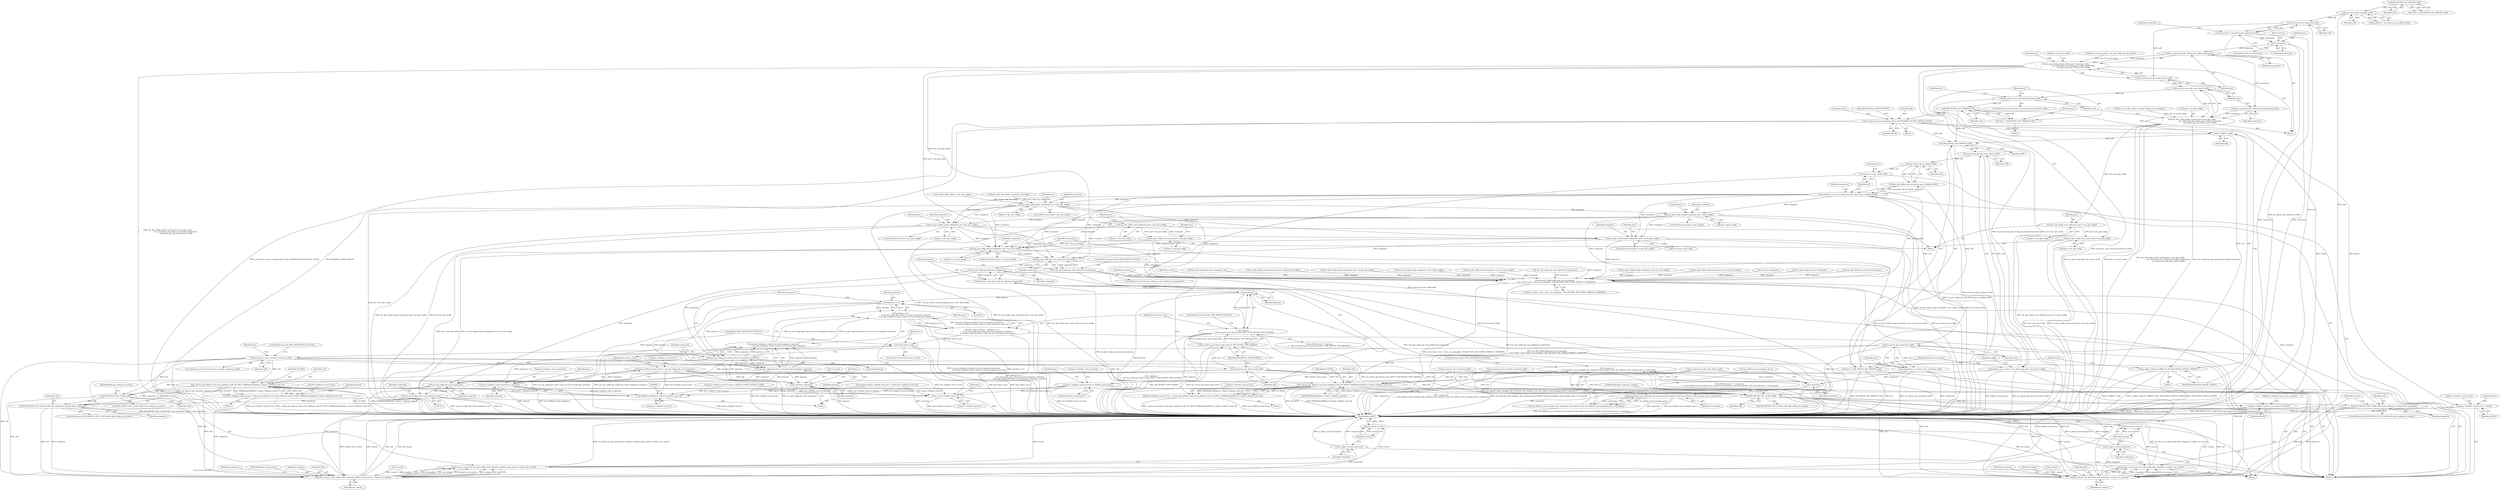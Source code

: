 digraph "0_NetworkManager_d5fc88e573fa58b93034b04d35a2454f5d28cad9@API" {
"1004633" [label="(Call,nm_device_get_connection (self))"];
"1004611" [label="(Call,nm_device_get_ip_ifindex (self))"];
"1004606" [label="(Call,NM_DEVICE_GET_PRIVATE (self))"];
"1004631" [label="(Call,connection = nm_device_get_connection (self))"];
"1004636" [label="(Call,!connection)"];
"1004655" [label="(Call,nm_connection_get_setting_ip4_config (connection))"];
"1004651" [label="(Call,nm_ip4_config_merge_setting (priv->con_ip4_config,\n\t                             nm_connection_get_setting_ip4_config (connection),\n\t                             nm_device_get_ip4_route_metric (self)))"];
"1004671" [label="(Call,nm_ip4_config_reset_addresses (priv->con_ip4_config))"];
"1004675" [label="(Call,nm_ip4_config_reset_routes (priv->con_ip4_config))"];
"1004822" [label="(Call,nm_ip4_config_merge (composite, priv->con_ip4_config))"];
"1004872" [label="(Call,nm_ip4_config_get_num_addresses (composite))"];
"1004871" [label="(Call,!nm_ip4_config_get_num_addresses (composite))"];
"1004878" [label="(Call,nm_ip4_config_get_gateway (composite))"];
"1004876" [label="(Call,gateway = nm_ip4_config_get_gateway (composite))"];
"1004882" [label="(Call,!gateway)"];
"1004881" [label="(Call,!gateway\n\t    && nm_device_get_device_type (self) != NM_DEVICE_TYPE_MODEM)"];
"1004892" [label="(Call,gateway == 0)"];
"1004891" [label="(Call,gateway == 0\n\t                    || nm_ip4_config_get_subnet_for_host (composite, gateway)\n\t                    || nm_ip4_config_get_direct_route_for_host (composite, gateway))"];
"1004889" [label="(Call,has_direct_route = (   gateway == 0\n\t                    || nm_ip4_config_get_subnet_for_host (composite, gateway)\n\t                    || nm_ip4_config_get_direct_route_for_host (composite, gateway)))"];
"1004961" [label="(Call,!has_direct_route)"];
"1004896" [label="(Call,nm_ip4_config_get_subnet_for_host (composite, gateway))"];
"1004895" [label="(Call,nm_ip4_config_get_subnet_for_host (composite, gateway)\n\t                    || nm_ip4_config_get_direct_route_for_host (composite, gateway))"];
"1004899" [label="(Call,nm_ip4_config_get_direct_route_for_host (composite, gateway))"];
"1004932" [label="(Call,priv->default_route.v4.gateway = gateway)"];
"1004965" [label="(Call,r = priv->default_route.v4)"];
"1005008" [label="(Call,(NMPlatformIPRoute *) &priv->default_route.v4)"];
"1005005" [label="(Call,_device_get_default_route_from_platform (self, AF_INET, (NMPlatformIPRoute *) &priv->default_route.v4))"];
"1004999" [label="(Call,priv->default_route.v4_has = _device_get_default_route_from_platform (self, AF_INET, (NMPlatformIPRoute *) &priv->default_route.v4))"];
"1005021" [label="(Call,NM_DEVICE_GET_CLASS (self))"];
"1005024" [label="(Call,NM_DEVICE_GET_CLASS (self)->ip4_config_pre_commit (self, composite))"];
"1005029" [label="(Call,nm_device_set_ip4_config (self, composite, default_route_metric, commit, out_reason))"];
"1005027" [label="(Call,success = nm_device_set_ip4_config (self, composite, default_route_metric, commit, out_reason))"];
"1005037" [label="(Return,return success;)"];
"1005035" [label="(Call,g_object_unref (composite))"];
"1004958" [label="(Call,nm_ip4_config_get_mss (composite))"];
"1004950" [label="(Call,priv->default_route.v4.mss = nm_ip4_config_get_mss (composite))"];
"1004987" [label="(Call,nm_ip4_config_add_route (composite, &r))"];
"1004972" [label="(Call,r.network = gateway)"];
"1006202" [label="(Call,nm_ip6_config_addresses_sort (composite,\n\t    priv->rdisc ? priv->rdisc_use_tempaddr : NM_SETTING_IP6_CONFIG_PRIVACY_UNKNOWN))"];
"1006220" [label="(Call,NM_DEVICE_GET_CLASS (self)->ip6_config_pre_commit (self, composite))"];
"1006225" [label="(Call,nm_device_set_ip6_config (self, composite, commit, out_reason))"];
"1006223" [label="(Call,success = nm_device_set_ip6_config (self, composite, commit, out_reason))"];
"1006232" [label="(Return,return success;)"];
"1006230" [label="(Call,g_object_unref (composite))"];
"1004663" [label="(Call,nm_connection_get_setting_ip6_config (connection))"];
"1004659" [label="(Call,nm_ip6_config_merge_setting (priv->con_ip6_config,\n\t                             nm_connection_get_setting_ip6_config (connection),\n\t                             nm_device_get_ip6_route_metric (self)))"];
"1004679" [label="(Call,nm_ip6_config_reset_addresses (priv->con_ip6_config))"];
"1004683" [label="(Call,nm_ip6_config_reset_routes (priv->con_ip6_config))"];
"1004657" [label="(Call,nm_device_get_ip4_route_metric (self))"];
"1004665" [label="(Call,nm_device_get_ip6_route_metric (self))"];
"1004668" [label="(Call,nm_device_uses_assumed_connection (self))"];
"1004691" [label="(Call,NM_DEVICE_GET_PRIVATE (self))"];
"1004689" [label="(Call,*priv = NM_DEVICE_GET_PRIVATE (self))"];
"1004715" [label="(Call,nm_device_remove_pending_action (self, PENDING_ACTION_DHCP4, FALSE))"];
"1004742" [label="(Call,G_OBJECT (self))"];
"1004741" [label="(Call,g_object_notify (G_OBJECT (self), NM_DEVICE_DHCP4_CONFIG))"];
"1004749" [label="(Call,NM_DEVICE_GET_PRIVATE (self))"];
"1004747" [label="(Call,*priv = NM_DEVICE_GET_PRIVATE (self))"];
"1004758" [label="(Call,nm_device_get_ip4_route_metric (self))"];
"1004756" [label="(Call,default_route_metric = nm_device_get_ip4_route_metric (self))"];
"1004941" [label="(Call,priv->default_route.v4.metric = default_route_metric)"];
"1004778" [label="(Call,nm_device_get_ip_ifindex (self))"];
"1004777" [label="(Call,nm_ip4_config_new (nm_device_get_ip_ifindex (self)))"];
"1004775" [label="(Call,composite = nm_ip4_config_new (nm_device_get_ip_ifindex (self)))"];
"1004786" [label="(Call,nm_ip4_config_merge (composite, priv->dev_ip4_config))"];
"1004795" [label="(Call,nm_ip4_config_merge (composite, priv->vpn4_config))"];
"1004804" [label="(Call,nm_ip4_config_merge (composite, priv->ext_ip4_config))"];
"1004813" [label="(Call,nm_ip4_config_merge (composite, priv->wwan_ip4_config))"];
"1004780" [label="(Call,ensure_con_ipx_config (self))"];
"1004829" [label="(Call,nm_device_get_connection (self))"];
"1004827" [label="(Call,connection = nm_device_get_connection (self))"];
"1004863" [label="(Call,!connection)"];
"1004862" [label="(Call,!connection\n\t    || !nm_default_route_manager_ip4_connection_has_default_route (nm_default_route_manager_get (), connection))"];
"1004866" [label="(Call,nm_default_route_manager_ip4_connection_has_default_route (nm_default_route_manager_get (), connection))"];
"1004865" [label="(Call,!nm_default_route_manager_ip4_connection_has_default_route (nm_default_route_manager_get (), connection))"];
"1004851" [label="(Call,nm_device_uses_assumed_connection (self))"];
"1004885" [label="(Call,nm_device_get_device_type (self))"];
"1004884" [label="(Call,nm_device_get_device_type (self) != NM_DEVICE_TYPE_MODEM)"];
"1006191" [label="(Call,_device_get_default_route_from_platform (self, AF_INET6, (NMPlatformIPRoute *) &priv->default_route.v6))"];
"1006185" [label="(Call,priv->default_route.v6_has = _device_get_default_route_from_platform (self, AF_INET6, (NMPlatformIPRoute *) &priv->default_route.v6))"];
"1006217" [label="(Call,NM_DEVICE_GET_CLASS (self))"];
"1004831" [label="(Call,priv->default_route.v4_has = FALSE)"];
"1004854" [label="(Call,priv->default_route.v4_is_assumed = FALSE)"];
"1004900" [label="(Identifier,composite)"];
"1004933" [label="(Call,priv->default_route.v4.gateway)"];
"1004972" [label="(Call,r.network = gateway)"];
"1004756" [label="(Call,default_route_metric = nm_device_get_ip4_route_metric (self))"];
"1004673" [label="(Identifier,priv)"];
"1004830" [label="(Identifier,self)"];
"1004661" [label="(Identifier,priv)"];
"1006219" [label="(FieldIdentifier,ip6_config_pre_commit)"];
"1004899" [label="(Call,nm_ip4_config_get_direct_route_for_host (composite, gateway))"];
"1004966" [label="(Identifier,r)"];
"1004998" [label="(Block,)"];
"1004635" [label="(ControlStructure,if (!connection))"];
"1004940" [label="(Identifier,gateway)"];
"1004961" [label="(Call,!has_direct_route)"];
"1004750" [label="(Identifier,self)"];
"1006227" [label="(Identifier,composite)"];
"1004787" [label="(Identifier,composite)"];
"1004809" [label="(ControlStructure,if (priv->wwan_ip4_config))"];
"1004687" [label="(Block,)"];
"1006191" [label="(Call,_device_get_default_route_from_platform (self, AF_INET6, (NMPlatformIPRoute *) &priv->default_route.v6))"];
"1004795" [label="(Call,nm_ip4_config_merge (composite, priv->vpn4_config))"];
"1005010" [label="(Call,&priv->default_route.v4)"];
"1004742" [label="(Call,G_OBJECT (self))"];
"1004784" [label="(Identifier,priv)"];
"1004791" [label="(ControlStructure,if (priv->vpn4_config))"];
"1004641" [label="(Identifier,priv)"];
"1004805" [label="(Identifier,composite)"];
"1006230" [label="(Call,g_object_unref (composite))"];
"1005031" [label="(Identifier,composite)"];
"1004691" [label="(Call,NM_DEVICE_GET_PRIVATE (self))"];
"1004652" [label="(Call,priv->con_ip4_config)"];
"1004958" [label="(Call,nm_ip4_config_get_mss (composite))"];
"1004802" [label="(Identifier,priv)"];
"1004800" [label="(ControlStructure,if (priv->ext_ip4_config))"];
"1004633" [label="(Call,nm_device_get_connection (self))"];
"1004667" [label="(ControlStructure,if (nm_device_uses_assumed_connection (self)))"];
"1006225" [label="(Call,nm_device_set_ip6_config (self, composite, commit, out_reason))"];
"1006193" [label="(Identifier,AF_INET6)"];
"1004875" [label="(ControlStructure,goto END_ADD_DEFAULT_ROUTE;)"];
"1004775" [label="(Call,composite = nm_ip4_config_new (nm_device_get_ip_ifindex (self)))"];
"1005032" [label="(Identifier,default_route_metric)"];
"1004824" [label="(Call,priv->con_ip4_config)"];
"1004747" [label="(Call,*priv = NM_DEVICE_GET_PRIVATE (self))"];
"1004636" [label="(Call,!connection)"];
"1005000" [label="(Call,priv->default_route.v4_has)"];
"1004866" [label="(Call,nm_default_route_manager_ip4_connection_has_default_route (nm_default_route_manager_get (), connection))"];
"1005037" [label="(Return,return success;)"];
"1004901" [label="(Identifier,gateway)"];
"1006222" [label="(Identifier,composite)"];
"1004896" [label="(Call,nm_ip4_config_get_subnet_for_host (composite, gateway))"];
"1005005" [label="(Call,_device_get_default_route_from_platform (self, AF_INET, (NMPlatformIPRoute *) &priv->default_route.v4))"];
"1004876" [label="(Call,gateway = nm_ip4_config_get_gateway (composite))"];
"1004663" [label="(Call,nm_connection_get_setting_ip6_config (connection))"];
"1004892" [label="(Call,gateway == 0)"];
"1004962" [label="(Identifier,has_direct_route)"];
"1004932" [label="(Call,priv->default_route.v4.gateway = gateway)"];
"1004967" [label="(Call,priv->default_route.v4)"];
"1005007" [label="(Identifier,AF_INET)"];
"1004873" [label="(Identifier,composite)"];
"1004611" [label="(Call,nm_device_get_ip_ifindex (self))"];
"1005022" [label="(Identifier,self)"];
"1005998" [label="(Call,nm_ip6_config_merge (composite, priv->ext_ip6_config))"];
"1004797" [label="(Call,priv->vpn4_config)"];
"1006204" [label="(Call,priv->rdisc ? priv->rdisc_use_tempaddr : NM_SETTING_IP6_CONFIG_PRIVACY_UNKNOWN)"];
"1004814" [label="(Identifier,composite)"];
"1006016" [label="(Call,nm_ip6_config_merge (composite, priv->con_ip6_config))"];
"1004684" [label="(Call,priv->con_ip6_config)"];
"1004891" [label="(Call,gateway == 0\n\t                    || nm_ip4_config_get_subnet_for_host (composite, gateway)\n\t                    || nm_ip4_config_get_direct_route_for_host (composite, gateway))"];
"1004757" [label="(Identifier,default_route_metric)"];
"1004893" [label="(Identifier,gateway)"];
"1004889" [label="(Call,has_direct_route = (   gateway == 0\n\t                    || nm_ip4_config_get_subnet_for_host (composite, gateway)\n\t                    || nm_ip4_config_get_direct_route_for_host (composite, gateway)))"];
"1005026" [label="(Identifier,composite)"];
"1004869" [label="(ControlStructure,goto END_ADD_DEFAULT_ROUTE;)"];
"1004872" [label="(Call,nm_ip4_config_get_num_addresses (composite))"];
"1004815" [label="(Call,priv->wwan_ip4_config)"];
"1005035" [label="(Call,g_object_unref (composite))"];
"1004987" [label="(Call,nm_ip4_config_add_route (composite, &r))"];
"1004680" [label="(Call,priv->con_ip6_config)"];
"1005029" [label="(Call,nm_device_set_ip4_config (self, composite, default_route_metric, commit, out_reason))"];
"1004602" [label="(Block,)"];
"1004735" [label="(Block,)"];
"1006220" [label="(Call,NM_DEVICE_GET_CLASS (self)->ip6_config_pre_commit (self, composite))"];
"1004645" [label="(Call,priv->con_ip6_config = nm_ip6_config_new (ip_ifindex))"];
"1004764" [label="(Call,g_clear_object (&priv->dev_ip4_config))"];
"1004769" [label="(Call,priv->dev_ip4_config = g_object_ref (config))"];
"1006192" [label="(Identifier,self)"];
"1004988" [label="(Identifier,composite)"];
"1004834" [label="(Identifier,priv)"];
"1004811" [label="(Identifier,priv)"];
"1004607" [label="(Identifier,self)"];
"1004718" [label="(Identifier,FALSE)"];
"1004885" [label="(Call,nm_device_get_device_type (self))"];
"1004806" [label="(Call,priv->ext_ip4_config)"];
"1006221" [label="(Identifier,self)"];
"1004759" [label="(Identifier,self)"];
"1006202" [label="(Call,nm_ip6_config_addresses_sort (composite,\n\t    priv->rdisc ? priv->rdisc_use_tempaddr : NM_SETTING_IP6_CONFIG_PRIVACY_UNKNOWN))"];
"1004909" [label="(Call,memset (&priv->default_route.v4, 0, sizeof (priv->default_route.v4)))"];
"1005965" [label="(Call,g_assert (composite))"];
"1004863" [label="(Call,!connection)"];
"1004880" [label="(ControlStructure,if (   !gateway\n\t    && nm_device_get_device_type (self) != NM_DEVICE_TYPE_MODEM))"];
"1006218" [label="(Identifier,self)"];
"1006143" [label="(Call,nm_ip6_config_get_mss (composite))"];
"1004853" [label="(ControlStructure,goto END_ADD_DEFAULT_ROUTE;)"];
"1004659" [label="(Call,nm_ip6_config_merge_setting (priv->con_ip6_config,\n\t                             nm_connection_get_setting_ip6_config (connection),\n\t                             nm_device_get_ip6_route_metric (self)))"];
"1004862" [label="(Call,!connection\n\t    || !nm_default_route_manager_ip4_connection_has_default_route (nm_default_route_manager_get (), connection))"];
"1004651" [label="(Call,nm_ip4_config_merge_setting (priv->con_ip4_config,\n\t                             nm_connection_get_setting_ip4_config (connection),\n\t                             nm_device_get_ip4_route_metric (self)))"];
"1004850" [label="(ControlStructure,if (nm_device_uses_assumed_connection (self)))"];
"1005008" [label="(Call,(NMPlatformIPRoute *) &priv->default_route.v4)"];
"1004823" [label="(Identifier,composite)"];
"1006223" [label="(Call,success = nm_device_set_ip6_config (self, composite, commit, out_reason))"];
"1004689" [label="(Call,*priv = NM_DEVICE_GET_PRIVATE (self))"];
"1004837" [label="(Identifier,FALSE)"];
"1006072" [label="(Call,nm_ip6_config_get_gateway (composite))"];
"1005025" [label="(Identifier,self)"];
"1004748" [label="(Identifier,priv)"];
"1004749" [label="(Call,NM_DEVICE_GET_PRIVATE (self))"];
"1005033" [label="(Identifier,commit)"];
"1004989" [label="(Call,&r)"];
"1004828" [label="(Identifier,connection)"];
"1004670" [label="(Block,)"];
"1005019" [label="(ControlStructure,if (NM_DEVICE_GET_CLASS (self)->ip4_config_pre_commit))"];
"1006229" [label="(Identifier,out_reason)"];
"1004780" [label="(Call,ensure_con_ipx_config (self))"];
"1005021" [label="(Call,NM_DEVICE_GET_CLASS (self))"];
"1004683" [label="(Call,nm_ip6_config_reset_routes (priv->con_ip6_config))"];
"1004895" [label="(Call,nm_ip4_config_get_subnet_for_host (composite, gateway)\n\t                    || nm_ip4_config_get_direct_route_for_host (composite, gateway))"];
"1005038" [label="(Identifier,success)"];
"1004820" [label="(Identifier,priv)"];
"1004999" [label="(Call,priv->default_route.v4_has = _device_get_default_route_from_platform (self, AF_INET, (NMPlatformIPRoute *) &priv->default_route.v4))"];
"1004762" [label="(Identifier,config)"];
"1004612" [label="(Identifier,self)"];
"1004658" [label="(Identifier,self)"];
"1004676" [label="(Call,priv->con_ip4_config)"];
"1004897" [label="(Identifier,composite)"];
"1005027" [label="(Call,success = nm_device_set_ip4_config (self, composite, default_route_metric, commit, out_reason))"];
"1004979" [label="(Identifier,r)"];
"1005023" [label="(FieldIdentifier,ip4_config_pre_commit)"];
"1004954" [label="(Identifier,priv)"];
"1004867" [label="(Call,nm_default_route_manager_get ())"];
"1006194" [label="(Call,(NMPlatformIPRoute *) &priv->default_route.v6)"];
"1004796" [label="(Identifier,composite)"];
"1006213" [label="(Identifier,commit)"];
"1004781" [label="(Identifier,self)"];
"1004804" [label="(Call,nm_ip4_config_merge (composite, priv->ext_ip4_config))"];
"1004888" [label="(ControlStructure,goto END_ADD_DEFAULT_ROUTE;)"];
"1005034" [label="(Identifier,out_reason)"];
"1004631" [label="(Call,connection = nm_device_get_connection (self))"];
"1005020" [label="(Call,NM_DEVICE_GET_CLASS (self)->ip4_config_pre_commit)"];
"1004827" [label="(Call,connection = nm_device_get_connection (self))"];
"1004960" [label="(ControlStructure,if (!has_direct_route))"];
"1004656" [label="(Identifier,connection)"];
"1004881" [label="(Call,!gateway\n\t    && nm_device_get_device_type (self) != NM_DEVICE_TYPE_MODEM)"];
"1004855" [label="(Call,priv->default_route.v4_is_assumed)"];
"1006173" [label="(Call,nm_ip6_config_add_route (composite, &r))"];
"1004634" [label="(Identifier,self)"];
"1004745" [label="(Block,)"];
"1006233" [label="(Identifier,success)"];
"1006184" [label="(Block,)"];
"1005036" [label="(Identifier,composite)"];
"1004887" [label="(Identifier,NM_DEVICE_TYPE_MODEM)"];
"1004905" [label="(Identifier,priv)"];
"1006224" [label="(Identifier,success)"];
"1004963" [label="(Block,)"];
"1004894" [label="(Literal,0)"];
"1005024" [label="(Call,NM_DEVICE_GET_CLASS (self)->ip4_config_pre_commit (self, composite))"];
"1004671" [label="(Call,nm_ip4_config_reset_addresses (priv->con_ip4_config))"];
"1004942" [label="(Call,priv->default_route.v4.metric)"];
"1004886" [label="(Identifier,self)"];
"1005980" [label="(Call,nm_ip6_config_merge (composite, priv->dhcp6_ip6_config))"];
"1006228" [label="(Identifier,commit)"];
"1004665" [label="(Call,nm_device_get_ip6_route_metric (self))"];
"1004884" [label="(Call,nm_device_get_device_type (self) != NM_DEVICE_TYPE_MODEM)"];
"1004890" [label="(Identifier,has_direct_route)"];
"1004976" [label="(Identifier,gateway)"];
"1004666" [label="(Identifier,self)"];
"1004991" [label="(JumpTarget,END_ADD_DEFAULT_ROUTE:)"];
"1004758" [label="(Call,nm_device_get_ip4_route_metric (self))"];
"1004852" [label="(Identifier,self)"];
"1004677" [label="(Identifier,priv)"];
"1004637" [label="(Identifier,connection)"];
"1004871" [label="(Call,!nm_ip4_config_get_num_addresses (composite))"];
"1005030" [label="(Identifier,self)"];
"1006216" [label="(Call,NM_DEVICE_GET_CLASS (self)->ip6_config_pre_commit)"];
"1004945" [label="(Identifier,priv)"];
"1004865" [label="(Call,!nm_default_route_manager_ip4_connection_has_default_route (nm_default_route_manager_get (), connection))"];
"1004846" [label="(Call,!commit)"];
"1004720" [label="(Identifier,stop)"];
"1004861" [label="(ControlStructure,if (   !connection\n\t    || !nm_default_route_manager_ip4_connection_has_default_route (nm_default_route_manager_get (), connection)))"];
"1004788" [label="(Call,priv->dev_ip4_config)"];
"1004660" [label="(Call,priv->con_ip6_config)"];
"1006203" [label="(Identifier,composite)"];
"1004822" [label="(Call,nm_ip4_config_merge (composite, priv->con_ip4_config))"];
"1006217" [label="(Call,NM_DEVICE_GET_CLASS (self))"];
"1006040" [label="(Call,!commit)"];
"1004717" [label="(Identifier,PENDING_ACTION_DHCP4)"];
"1006023" [label="(Call,nm_device_get_connection (self))"];
"1007368" [label="(MethodReturn,RET)"];
"1004609" [label="(Call,ip_ifindex = nm_device_get_ip_ifindex (self))"];
"1004639" [label="(Call,priv->con_ip4_config = nm_ip4_config_new (ip_ifindex))"];
"1006185" [label="(Call,priv->default_route.v6_has = _device_get_default_route_from_platform (self, AF_INET6, (NMPlatformIPRoute *) &priv->default_route.v6))"];
"1004777" [label="(Call,nm_ip4_config_new (nm_device_get_ip_ifindex (self)))"];
"1004832" [label="(Call,priv->default_route.v4_has)"];
"1005017" [label="(Identifier,commit)"];
"1004679" [label="(Call,nm_ip6_config_reset_addresses (priv->con_ip6_config))"];
"1004860" [label="(Identifier,FALSE)"];
"1004898" [label="(Identifier,gateway)"];
"1004744" [label="(Identifier,NM_DEVICE_DHCP4_CONFIG)"];
"1004974" [label="(Identifier,r)"];
"1004951" [label="(Call,priv->default_route.v4.mss)"];
"1004778" [label="(Call,nm_device_get_ip_ifindex (self))"];
"1004854" [label="(Call,priv->default_route.v4_is_assumed = FALSE)"];
"1004793" [label="(Identifier,priv)"];
"1004692" [label="(Identifier,self)"];
"1004950" [label="(Call,priv->default_route.v4.mss = nm_ip4_config_get_mss (composite))"];
"1004878" [label="(Call,nm_ip4_config_get_gateway (composite))"];
"1005006" [label="(Identifier,self)"];
"1004779" [label="(Identifier,self)"];
"1004818" [label="(ControlStructure,if (priv->con_ip4_config))"];
"1006007" [label="(Call,nm_ip6_config_merge (composite, priv->wwan_ip6_config))"];
"1005989" [label="(Call,nm_ip6_config_merge (composite, priv->vpn6_config))"];
"1004882" [label="(Call,!gateway)"];
"1004638" [label="(Return,return;)"];
"1004606" [label="(Call,NM_DEVICE_GET_PRIVATE (self))"];
"1005971" [label="(Call,nm_ip6_config_merge (composite, priv->ac_ip6_config))"];
"1005028" [label="(Identifier,success)"];
"1004776" [label="(Identifier,composite)"];
"1004685" [label="(Identifier,priv)"];
"1004868" [label="(Identifier,connection)"];
"1004741" [label="(Call,g_object_notify (G_OBJECT (self), NM_DEVICE_DHCP4_CONFIG))"];
"1004681" [label="(Identifier,priv)"];
"1004883" [label="(Identifier,gateway)"];
"1004959" [label="(Identifier,composite)"];
"1005947" [label="(Block,)"];
"1004668" [label="(Call,nm_device_uses_assumed_connection (self))"];
"1004604" [label="(Call,*priv = NM_DEVICE_GET_PRIVATE (self))"];
"1004877" [label="(Identifier,gateway)"];
"1004632" [label="(Identifier,connection)"];
"1004655" [label="(Call,nm_connection_get_setting_ip4_config (connection))"];
"1004923" [label="(Call,priv->default_route.v4.source = NM_IP_CONFIG_SOURCE_USER)"];
"1004716" [label="(Identifier,self)"];
"1006066" [label="(Call,nm_ip6_config_get_num_addresses (composite))"];
"1004657" [label="(Call,nm_device_get_ip4_route_metric (self))"];
"1006215" [label="(ControlStructure,if (NM_DEVICE_GET_CLASS (self)->ip6_config_pre_commit))"];
"1004829" [label="(Call,nm_device_get_connection (self))"];
"1006186" [label="(Call,priv->default_route.v6_has)"];
"1004664" [label="(Identifier,connection)"];
"1004782" [label="(ControlStructure,if (priv->dev_ip4_config))"];
"1004841" [label="(Identifier,priv)"];
"1004941" [label="(Call,priv->default_route.v4.metric = default_route_metric)"];
"1004786" [label="(Call,nm_ip4_config_merge (composite, priv->dev_ip4_config))"];
"1004715" [label="(Call,nm_device_remove_pending_action (self, PENDING_ACTION_DHCP4, FALSE))"];
"1004669" [label="(Identifier,self)"];
"1004949" [label="(Identifier,default_route_metric)"];
"1004672" [label="(Call,priv->con_ip4_config)"];
"1004695" [label="(Identifier,priv)"];
"1006045" [label="(Call,nm_device_uses_assumed_connection (self))"];
"1006232" [label="(Return,return success;)"];
"1004857" [label="(Identifier,priv)"];
"1004675" [label="(Call,nm_ip4_config_reset_routes (priv->con_ip4_config))"];
"1004864" [label="(Identifier,connection)"];
"1004879" [label="(Identifier,composite)"];
"1004851" [label="(Call,nm_device_uses_assumed_connection (self))"];
"1006226" [label="(Identifier,self)"];
"1004870" [label="(ControlStructure,if (!nm_ip4_config_get_num_addresses (composite)))"];
"1004831" [label="(Call,priv->default_route.v4_has = FALSE)"];
"1004743" [label="(Identifier,self)"];
"1004697" [label="(Block,)"];
"1004813" [label="(Call,nm_ip4_config_merge (composite, priv->wwan_ip4_config))"];
"1006231" [label="(Identifier,composite)"];
"1004973" [label="(Call,r.network)"];
"1004965" [label="(Call,r = priv->default_route.v4)"];
"1004690" [label="(Identifier,priv)"];
"1006133" [label="(Call,nm_device_get_ip6_route_metric (self))"];
"1004633" -> "1004631"  [label="AST: "];
"1004633" -> "1004634"  [label="CFG: "];
"1004634" -> "1004633"  [label="AST: "];
"1004631" -> "1004633"  [label="CFG: "];
"1004633" -> "1007368"  [label="DDG: self"];
"1004633" -> "1004631"  [label="DDG: self"];
"1004611" -> "1004633"  [label="DDG: self"];
"1004633" -> "1004657"  [label="DDG: self"];
"1004611" -> "1004609"  [label="AST: "];
"1004611" -> "1004612"  [label="CFG: "];
"1004612" -> "1004611"  [label="AST: "];
"1004609" -> "1004611"  [label="CFG: "];
"1004611" -> "1007368"  [label="DDG: self"];
"1004611" -> "1004609"  [label="DDG: self"];
"1004606" -> "1004611"  [label="DDG: self"];
"1004606" -> "1004604"  [label="AST: "];
"1004606" -> "1004607"  [label="CFG: "];
"1004607" -> "1004606"  [label="AST: "];
"1004604" -> "1004606"  [label="CFG: "];
"1004606" -> "1004604"  [label="DDG: self"];
"1004631" -> "1004602"  [label="AST: "];
"1004632" -> "1004631"  [label="AST: "];
"1004637" -> "1004631"  [label="CFG: "];
"1004631" -> "1007368"  [label="DDG: nm_device_get_connection (self)"];
"1004631" -> "1004636"  [label="DDG: connection"];
"1004636" -> "1004635"  [label="AST: "];
"1004636" -> "1004637"  [label="CFG: "];
"1004637" -> "1004636"  [label="AST: "];
"1004638" -> "1004636"  [label="CFG: "];
"1004641" -> "1004636"  [label="CFG: "];
"1004636" -> "1007368"  [label="DDG: !connection"];
"1004636" -> "1007368"  [label="DDG: connection"];
"1004636" -> "1004655"  [label="DDG: connection"];
"1004655" -> "1004651"  [label="AST: "];
"1004655" -> "1004656"  [label="CFG: "];
"1004656" -> "1004655"  [label="AST: "];
"1004658" -> "1004655"  [label="CFG: "];
"1004655" -> "1004651"  [label="DDG: connection"];
"1004655" -> "1004663"  [label="DDG: connection"];
"1004651" -> "1004602"  [label="AST: "];
"1004651" -> "1004657"  [label="CFG: "];
"1004652" -> "1004651"  [label="AST: "];
"1004657" -> "1004651"  [label="AST: "];
"1004661" -> "1004651"  [label="CFG: "];
"1004651" -> "1007368"  [label="DDG: nm_ip4_config_merge_setting (priv->con_ip4_config,\n\t                             nm_connection_get_setting_ip4_config (connection),\n\t                             nm_device_get_ip4_route_metric (self))"];
"1004651" -> "1007368"  [label="DDG: nm_connection_get_setting_ip4_config (connection)"];
"1004651" -> "1007368"  [label="DDG: priv->con_ip4_config"];
"1004639" -> "1004651"  [label="DDG: priv->con_ip4_config"];
"1004657" -> "1004651"  [label="DDG: self"];
"1004651" -> "1004671"  [label="DDG: priv->con_ip4_config"];
"1004651" -> "1004822"  [label="DDG: priv->con_ip4_config"];
"1004671" -> "1004670"  [label="AST: "];
"1004671" -> "1004672"  [label="CFG: "];
"1004672" -> "1004671"  [label="AST: "];
"1004677" -> "1004671"  [label="CFG: "];
"1004671" -> "1007368"  [label="DDG: nm_ip4_config_reset_addresses (priv->con_ip4_config)"];
"1004671" -> "1004675"  [label="DDG: priv->con_ip4_config"];
"1004675" -> "1004670"  [label="AST: "];
"1004675" -> "1004676"  [label="CFG: "];
"1004676" -> "1004675"  [label="AST: "];
"1004681" -> "1004675"  [label="CFG: "];
"1004675" -> "1007368"  [label="DDG: priv->con_ip4_config"];
"1004675" -> "1007368"  [label="DDG: nm_ip4_config_reset_routes (priv->con_ip4_config)"];
"1004675" -> "1004822"  [label="DDG: priv->con_ip4_config"];
"1004822" -> "1004818"  [label="AST: "];
"1004822" -> "1004824"  [label="CFG: "];
"1004823" -> "1004822"  [label="AST: "];
"1004824" -> "1004822"  [label="AST: "];
"1004828" -> "1004822"  [label="CFG: "];
"1004822" -> "1007368"  [label="DDG: nm_ip4_config_merge (composite, priv->con_ip4_config)"];
"1004822" -> "1007368"  [label="DDG: priv->con_ip4_config"];
"1004775" -> "1004822"  [label="DDG: composite"];
"1004813" -> "1004822"  [label="DDG: composite"];
"1004786" -> "1004822"  [label="DDG: composite"];
"1004795" -> "1004822"  [label="DDG: composite"];
"1004804" -> "1004822"  [label="DDG: composite"];
"1004822" -> "1004872"  [label="DDG: composite"];
"1004822" -> "1006202"  [label="DDG: composite"];
"1004872" -> "1004871"  [label="AST: "];
"1004872" -> "1004873"  [label="CFG: "];
"1004873" -> "1004872"  [label="AST: "];
"1004871" -> "1004872"  [label="CFG: "];
"1004872" -> "1004871"  [label="DDG: composite"];
"1004775" -> "1004872"  [label="DDG: composite"];
"1004813" -> "1004872"  [label="DDG: composite"];
"1004786" -> "1004872"  [label="DDG: composite"];
"1004795" -> "1004872"  [label="DDG: composite"];
"1004804" -> "1004872"  [label="DDG: composite"];
"1004872" -> "1004878"  [label="DDG: composite"];
"1004872" -> "1006202"  [label="DDG: composite"];
"1004871" -> "1004870"  [label="AST: "];
"1004875" -> "1004871"  [label="CFG: "];
"1004877" -> "1004871"  [label="CFG: "];
"1004871" -> "1007368"  [label="DDG: nm_ip4_config_get_num_addresses (composite)"];
"1004871" -> "1007368"  [label="DDG: !nm_ip4_config_get_num_addresses (composite)"];
"1004878" -> "1004876"  [label="AST: "];
"1004878" -> "1004879"  [label="CFG: "];
"1004879" -> "1004878"  [label="AST: "];
"1004876" -> "1004878"  [label="CFG: "];
"1004878" -> "1004876"  [label="DDG: composite"];
"1004878" -> "1004896"  [label="DDG: composite"];
"1004878" -> "1004958"  [label="DDG: composite"];
"1004878" -> "1006202"  [label="DDG: composite"];
"1004876" -> "1004745"  [label="AST: "];
"1004877" -> "1004876"  [label="AST: "];
"1004883" -> "1004876"  [label="CFG: "];
"1004876" -> "1007368"  [label="DDG: nm_ip4_config_get_gateway (composite)"];
"1004876" -> "1004882"  [label="DDG: gateway"];
"1004882" -> "1004881"  [label="AST: "];
"1004882" -> "1004883"  [label="CFG: "];
"1004883" -> "1004882"  [label="AST: "];
"1004886" -> "1004882"  [label="CFG: "];
"1004881" -> "1004882"  [label="CFG: "];
"1004882" -> "1007368"  [label="DDG: gateway"];
"1004882" -> "1004881"  [label="DDG: gateway"];
"1004882" -> "1004892"  [label="DDG: gateway"];
"1004881" -> "1004880"  [label="AST: "];
"1004881" -> "1004884"  [label="CFG: "];
"1004884" -> "1004881"  [label="AST: "];
"1004888" -> "1004881"  [label="CFG: "];
"1004890" -> "1004881"  [label="CFG: "];
"1004881" -> "1007368"  [label="DDG: nm_device_get_device_type (self) != NM_DEVICE_TYPE_MODEM"];
"1004881" -> "1007368"  [label="DDG: !gateway\n\t    && nm_device_get_device_type (self) != NM_DEVICE_TYPE_MODEM"];
"1004881" -> "1007368"  [label="DDG: !gateway"];
"1004884" -> "1004881"  [label="DDG: nm_device_get_device_type (self)"];
"1004884" -> "1004881"  [label="DDG: NM_DEVICE_TYPE_MODEM"];
"1004892" -> "1004891"  [label="AST: "];
"1004892" -> "1004894"  [label="CFG: "];
"1004893" -> "1004892"  [label="AST: "];
"1004894" -> "1004892"  [label="AST: "];
"1004897" -> "1004892"  [label="CFG: "];
"1004891" -> "1004892"  [label="CFG: "];
"1004892" -> "1004891"  [label="DDG: gateway"];
"1004892" -> "1004891"  [label="DDG: 0"];
"1004892" -> "1004896"  [label="DDG: gateway"];
"1004892" -> "1004932"  [label="DDG: gateway"];
"1004892" -> "1004972"  [label="DDG: gateway"];
"1004891" -> "1004889"  [label="AST: "];
"1004891" -> "1004895"  [label="CFG: "];
"1004895" -> "1004891"  [label="AST: "];
"1004889" -> "1004891"  [label="CFG: "];
"1004891" -> "1007368"  [label="DDG: nm_ip4_config_get_subnet_for_host (composite, gateway)\n\t                    || nm_ip4_config_get_direct_route_for_host (composite, gateway)"];
"1004891" -> "1007368"  [label="DDG: gateway == 0"];
"1004891" -> "1004889"  [label="DDG: gateway == 0"];
"1004891" -> "1004889"  [label="DDG: nm_ip4_config_get_subnet_for_host (composite, gateway)\n\t                    || nm_ip4_config_get_direct_route_for_host (composite, gateway)"];
"1004895" -> "1004891"  [label="DDG: nm_ip4_config_get_subnet_for_host (composite, gateway)"];
"1004895" -> "1004891"  [label="DDG: nm_ip4_config_get_direct_route_for_host (composite, gateway)"];
"1004889" -> "1004745"  [label="AST: "];
"1004890" -> "1004889"  [label="AST: "];
"1004905" -> "1004889"  [label="CFG: "];
"1004889" -> "1007368"  [label="DDG: gateway == 0\n\t                    || nm_ip4_config_get_subnet_for_host (composite, gateway)\n\t                    || nm_ip4_config_get_direct_route_for_host (composite, gateway)"];
"1004889" -> "1004961"  [label="DDG: has_direct_route"];
"1004961" -> "1004960"  [label="AST: "];
"1004961" -> "1004962"  [label="CFG: "];
"1004962" -> "1004961"  [label="AST: "];
"1004966" -> "1004961"  [label="CFG: "];
"1004991" -> "1004961"  [label="CFG: "];
"1004961" -> "1007368"  [label="DDG: has_direct_route"];
"1004961" -> "1007368"  [label="DDG: !has_direct_route"];
"1004896" -> "1004895"  [label="AST: "];
"1004896" -> "1004898"  [label="CFG: "];
"1004897" -> "1004896"  [label="AST: "];
"1004898" -> "1004896"  [label="AST: "];
"1004900" -> "1004896"  [label="CFG: "];
"1004895" -> "1004896"  [label="CFG: "];
"1004896" -> "1004895"  [label="DDG: composite"];
"1004896" -> "1004895"  [label="DDG: gateway"];
"1004896" -> "1004899"  [label="DDG: composite"];
"1004896" -> "1004899"  [label="DDG: gateway"];
"1004896" -> "1004932"  [label="DDG: gateway"];
"1004896" -> "1004958"  [label="DDG: composite"];
"1004896" -> "1004972"  [label="DDG: gateway"];
"1004895" -> "1004899"  [label="CFG: "];
"1004899" -> "1004895"  [label="AST: "];
"1004895" -> "1007368"  [label="DDG: nm_ip4_config_get_direct_route_for_host (composite, gateway)"];
"1004895" -> "1007368"  [label="DDG: nm_ip4_config_get_subnet_for_host (composite, gateway)"];
"1004899" -> "1004895"  [label="DDG: composite"];
"1004899" -> "1004895"  [label="DDG: gateway"];
"1004899" -> "1004901"  [label="CFG: "];
"1004900" -> "1004899"  [label="AST: "];
"1004901" -> "1004899"  [label="AST: "];
"1004899" -> "1004932"  [label="DDG: gateway"];
"1004899" -> "1004958"  [label="DDG: composite"];
"1004899" -> "1004972"  [label="DDG: gateway"];
"1004932" -> "1004745"  [label="AST: "];
"1004932" -> "1004940"  [label="CFG: "];
"1004933" -> "1004932"  [label="AST: "];
"1004940" -> "1004932"  [label="AST: "];
"1004945" -> "1004932"  [label="CFG: "];
"1004932" -> "1007368"  [label="DDG: gateway"];
"1004932" -> "1007368"  [label="DDG: priv->default_route.v4.gateway"];
"1004932" -> "1004965"  [label="DDG: priv->default_route.v4.gateway"];
"1004932" -> "1005008"  [label="DDG: priv->default_route.v4.gateway"];
"1004965" -> "1004963"  [label="AST: "];
"1004965" -> "1004967"  [label="CFG: "];
"1004966" -> "1004965"  [label="AST: "];
"1004967" -> "1004965"  [label="AST: "];
"1004974" -> "1004965"  [label="CFG: "];
"1004965" -> "1007368"  [label="DDG: priv->default_route.v4"];
"1004965" -> "1007368"  [label="DDG: r"];
"1004950" -> "1004965"  [label="DDG: priv->default_route.v4.mss"];
"1004941" -> "1004965"  [label="DDG: priv->default_route.v4.metric"];
"1004909" -> "1004965"  [label="DDG: &priv->default_route.v4"];
"1004923" -> "1004965"  [label="DDG: priv->default_route.v4.source"];
"1005008" -> "1005005"  [label="AST: "];
"1005008" -> "1005010"  [label="CFG: "];
"1005009" -> "1005008"  [label="AST: "];
"1005010" -> "1005008"  [label="AST: "];
"1005005" -> "1005008"  [label="CFG: "];
"1005008" -> "1007368"  [label="DDG: &priv->default_route.v4"];
"1005008" -> "1005005"  [label="DDG: &priv->default_route.v4"];
"1004909" -> "1005008"  [label="DDG: &priv->default_route.v4"];
"1004950" -> "1005008"  [label="DDG: priv->default_route.v4.mss"];
"1004941" -> "1005008"  [label="DDG: priv->default_route.v4.metric"];
"1004923" -> "1005008"  [label="DDG: priv->default_route.v4.source"];
"1005005" -> "1004999"  [label="AST: "];
"1005006" -> "1005005"  [label="AST: "];
"1005007" -> "1005005"  [label="AST: "];
"1004999" -> "1005005"  [label="CFG: "];
"1005005" -> "1007368"  [label="DDG: AF_INET"];
"1005005" -> "1007368"  [label="DDG: (NMPlatformIPRoute *) &priv->default_route.v4"];
"1005005" -> "1004999"  [label="DDG: self"];
"1005005" -> "1004999"  [label="DDG: AF_INET"];
"1005005" -> "1004999"  [label="DDG: (NMPlatformIPRoute *) &priv->default_route.v4"];
"1004851" -> "1005005"  [label="DDG: self"];
"1004885" -> "1005005"  [label="DDG: self"];
"1005005" -> "1005021"  [label="DDG: self"];
"1005005" -> "1005029"  [label="DDG: self"];
"1004999" -> "1004998"  [label="AST: "];
"1005000" -> "1004999"  [label="AST: "];
"1005017" -> "1004999"  [label="CFG: "];
"1004999" -> "1007368"  [label="DDG: _device_get_default_route_from_platform (self, AF_INET, (NMPlatformIPRoute *) &priv->default_route.v4)"];
"1004999" -> "1007368"  [label="DDG: priv->default_route.v4_has"];
"1005021" -> "1005020"  [label="AST: "];
"1005021" -> "1005022"  [label="CFG: "];
"1005022" -> "1005021"  [label="AST: "];
"1005023" -> "1005021"  [label="CFG: "];
"1004851" -> "1005021"  [label="DDG: self"];
"1004885" -> "1005021"  [label="DDG: self"];
"1005021" -> "1005024"  [label="DDG: self"];
"1005021" -> "1005029"  [label="DDG: self"];
"1005024" -> "1005019"  [label="AST: "];
"1005024" -> "1005026"  [label="CFG: "];
"1005025" -> "1005024"  [label="AST: "];
"1005026" -> "1005024"  [label="AST: "];
"1005028" -> "1005024"  [label="CFG: "];
"1005024" -> "1007368"  [label="DDG: NM_DEVICE_GET_CLASS (self)->ip4_config_pre_commit (self, composite)"];
"1004987" -> "1005024"  [label="DDG: composite"];
"1004958" -> "1005024"  [label="DDG: composite"];
"1005024" -> "1005029"  [label="DDG: self"];
"1005024" -> "1005029"  [label="DDG: composite"];
"1005029" -> "1005027"  [label="AST: "];
"1005029" -> "1005034"  [label="CFG: "];
"1005030" -> "1005029"  [label="AST: "];
"1005031" -> "1005029"  [label="AST: "];
"1005032" -> "1005029"  [label="AST: "];
"1005033" -> "1005029"  [label="AST: "];
"1005034" -> "1005029"  [label="AST: "];
"1005027" -> "1005029"  [label="CFG: "];
"1005029" -> "1007368"  [label="DDG: default_route_metric"];
"1005029" -> "1007368"  [label="DDG: commit"];
"1005029" -> "1007368"  [label="DDG: self"];
"1005029" -> "1007368"  [label="DDG: out_reason"];
"1005029" -> "1005027"  [label="DDG: composite"];
"1005029" -> "1005027"  [label="DDG: out_reason"];
"1005029" -> "1005027"  [label="DDG: default_route_metric"];
"1005029" -> "1005027"  [label="DDG: commit"];
"1005029" -> "1005027"  [label="DDG: self"];
"1004851" -> "1005029"  [label="DDG: self"];
"1004885" -> "1005029"  [label="DDG: self"];
"1004987" -> "1005029"  [label="DDG: composite"];
"1004958" -> "1005029"  [label="DDG: composite"];
"1004756" -> "1005029"  [label="DDG: default_route_metric"];
"1004846" -> "1005029"  [label="DDG: commit"];
"1005029" -> "1005035"  [label="DDG: composite"];
"1005027" -> "1004745"  [label="AST: "];
"1005028" -> "1005027"  [label="AST: "];
"1005036" -> "1005027"  [label="CFG: "];
"1005027" -> "1007368"  [label="DDG: nm_device_set_ip4_config (self, composite, default_route_metric, commit, out_reason)"];
"1005027" -> "1007368"  [label="DDG: success"];
"1005027" -> "1005037"  [label="DDG: success"];
"1005037" -> "1004745"  [label="AST: "];
"1005037" -> "1005038"  [label="CFG: "];
"1005038" -> "1005037"  [label="AST: "];
"1007368" -> "1005037"  [label="CFG: "];
"1005037" -> "1007368"  [label="DDG: <RET>"];
"1005038" -> "1005037"  [label="DDG: success"];
"1005035" -> "1004745"  [label="AST: "];
"1005035" -> "1005036"  [label="CFG: "];
"1005036" -> "1005035"  [label="AST: "];
"1005038" -> "1005035"  [label="CFG: "];
"1005035" -> "1007368"  [label="DDG: g_object_unref (composite)"];
"1005035" -> "1007368"  [label="DDG: composite"];
"1004958" -> "1004950"  [label="AST: "];
"1004958" -> "1004959"  [label="CFG: "];
"1004959" -> "1004958"  [label="AST: "];
"1004950" -> "1004958"  [label="CFG: "];
"1004958" -> "1004950"  [label="DDG: composite"];
"1004958" -> "1004987"  [label="DDG: composite"];
"1004950" -> "1004745"  [label="AST: "];
"1004951" -> "1004950"  [label="AST: "];
"1004962" -> "1004950"  [label="CFG: "];
"1004950" -> "1007368"  [label="DDG: priv->default_route.v4.mss"];
"1004950" -> "1007368"  [label="DDG: nm_ip4_config_get_mss (composite)"];
"1004987" -> "1004963"  [label="AST: "];
"1004987" -> "1004989"  [label="CFG: "];
"1004988" -> "1004987"  [label="AST: "];
"1004989" -> "1004987"  [label="AST: "];
"1004991" -> "1004987"  [label="CFG: "];
"1004987" -> "1007368"  [label="DDG: nm_ip4_config_add_route (composite, &r)"];
"1004987" -> "1007368"  [label="DDG: &r"];
"1004972" -> "1004963"  [label="AST: "];
"1004972" -> "1004976"  [label="CFG: "];
"1004973" -> "1004972"  [label="AST: "];
"1004976" -> "1004972"  [label="AST: "];
"1004979" -> "1004972"  [label="CFG: "];
"1004972" -> "1007368"  [label="DDG: r.network"];
"1004972" -> "1007368"  [label="DDG: gateway"];
"1006202" -> "1005947"  [label="AST: "];
"1006202" -> "1006204"  [label="CFG: "];
"1006203" -> "1006202"  [label="AST: "];
"1006204" -> "1006202"  [label="AST: "];
"1006213" -> "1006202"  [label="CFG: "];
"1006202" -> "1007368"  [label="DDG: priv->rdisc ? priv->rdisc_use_tempaddr : NM_SETTING_IP6_CONFIG_PRIVACY_UNKNOWN"];
"1006202" -> "1007368"  [label="DDG: nm_ip6_config_addresses_sort (composite,\n\t    priv->rdisc ? priv->rdisc_use_tempaddr : NM_SETTING_IP6_CONFIG_PRIVACY_UNKNOWN)"];
"1004775" -> "1006202"  [label="DDG: composite"];
"1004786" -> "1006202"  [label="DDG: composite"];
"1005965" -> "1006202"  [label="DDG: composite"];
"1006173" -> "1006202"  [label="DDG: composite"];
"1006072" -> "1006202"  [label="DDG: composite"];
"1005980" -> "1006202"  [label="DDG: composite"];
"1004813" -> "1006202"  [label="DDG: composite"];
"1005989" -> "1006202"  [label="DDG: composite"];
"1006007" -> "1006202"  [label="DDG: composite"];
"1006143" -> "1006202"  [label="DDG: composite"];
"1004795" -> "1006202"  [label="DDG: composite"];
"1004804" -> "1006202"  [label="DDG: composite"];
"1006066" -> "1006202"  [label="DDG: composite"];
"1005971" -> "1006202"  [label="DDG: composite"];
"1005998" -> "1006202"  [label="DDG: composite"];
"1006016" -> "1006202"  [label="DDG: composite"];
"1006202" -> "1006220"  [label="DDG: composite"];
"1006202" -> "1006225"  [label="DDG: composite"];
"1006220" -> "1006215"  [label="AST: "];
"1006220" -> "1006222"  [label="CFG: "];
"1006221" -> "1006220"  [label="AST: "];
"1006222" -> "1006220"  [label="AST: "];
"1006224" -> "1006220"  [label="CFG: "];
"1006220" -> "1007368"  [label="DDG: NM_DEVICE_GET_CLASS (self)->ip6_config_pre_commit (self, composite)"];
"1006217" -> "1006220"  [label="DDG: self"];
"1006220" -> "1006225"  [label="DDG: self"];
"1006220" -> "1006225"  [label="DDG: composite"];
"1006225" -> "1006223"  [label="AST: "];
"1006225" -> "1006229"  [label="CFG: "];
"1006226" -> "1006225"  [label="AST: "];
"1006227" -> "1006225"  [label="AST: "];
"1006228" -> "1006225"  [label="AST: "];
"1006229" -> "1006225"  [label="AST: "];
"1006223" -> "1006225"  [label="CFG: "];
"1006225" -> "1007368"  [label="DDG: commit"];
"1006225" -> "1007368"  [label="DDG: self"];
"1006225" -> "1007368"  [label="DDG: out_reason"];
"1006225" -> "1006223"  [label="DDG: self"];
"1006225" -> "1006223"  [label="DDG: composite"];
"1006225" -> "1006223"  [label="DDG: commit"];
"1006225" -> "1006223"  [label="DDG: out_reason"];
"1006023" -> "1006225"  [label="DDG: self"];
"1006217" -> "1006225"  [label="DDG: self"];
"1006191" -> "1006225"  [label="DDG: self"];
"1006045" -> "1006225"  [label="DDG: self"];
"1006133" -> "1006225"  [label="DDG: self"];
"1004851" -> "1006225"  [label="DDG: self"];
"1004829" -> "1006225"  [label="DDG: self"];
"1004885" -> "1006225"  [label="DDG: self"];
"1006040" -> "1006225"  [label="DDG: commit"];
"1004846" -> "1006225"  [label="DDG: commit"];
"1006225" -> "1006230"  [label="DDG: composite"];
"1006223" -> "1005947"  [label="AST: "];
"1006224" -> "1006223"  [label="AST: "];
"1006231" -> "1006223"  [label="CFG: "];
"1006223" -> "1007368"  [label="DDG: nm_device_set_ip6_config (self, composite, commit, out_reason)"];
"1006223" -> "1007368"  [label="DDG: success"];
"1006223" -> "1006232"  [label="DDG: success"];
"1006232" -> "1005947"  [label="AST: "];
"1006232" -> "1006233"  [label="CFG: "];
"1006233" -> "1006232"  [label="AST: "];
"1007368" -> "1006232"  [label="CFG: "];
"1006232" -> "1007368"  [label="DDG: <RET>"];
"1006233" -> "1006232"  [label="DDG: success"];
"1006230" -> "1005947"  [label="AST: "];
"1006230" -> "1006231"  [label="CFG: "];
"1006231" -> "1006230"  [label="AST: "];
"1006233" -> "1006230"  [label="CFG: "];
"1006230" -> "1007368"  [label="DDG: composite"];
"1006230" -> "1007368"  [label="DDG: g_object_unref (composite)"];
"1004663" -> "1004659"  [label="AST: "];
"1004663" -> "1004664"  [label="CFG: "];
"1004664" -> "1004663"  [label="AST: "];
"1004666" -> "1004663"  [label="CFG: "];
"1004663" -> "1004659"  [label="DDG: connection"];
"1004659" -> "1004602"  [label="AST: "];
"1004659" -> "1004665"  [label="CFG: "];
"1004660" -> "1004659"  [label="AST: "];
"1004665" -> "1004659"  [label="AST: "];
"1004669" -> "1004659"  [label="CFG: "];
"1004659" -> "1007368"  [label="DDG: nm_device_get_ip6_route_metric (self)"];
"1004659" -> "1007368"  [label="DDG: priv->con_ip6_config"];
"1004659" -> "1007368"  [label="DDG: nm_ip6_config_merge_setting (priv->con_ip6_config,\n\t                             nm_connection_get_setting_ip6_config (connection),\n\t                             nm_device_get_ip6_route_metric (self))"];
"1004659" -> "1007368"  [label="DDG: nm_connection_get_setting_ip6_config (connection)"];
"1004645" -> "1004659"  [label="DDG: priv->con_ip6_config"];
"1004665" -> "1004659"  [label="DDG: self"];
"1004659" -> "1004679"  [label="DDG: priv->con_ip6_config"];
"1004679" -> "1004670"  [label="AST: "];
"1004679" -> "1004680"  [label="CFG: "];
"1004680" -> "1004679"  [label="AST: "];
"1004685" -> "1004679"  [label="CFG: "];
"1004679" -> "1007368"  [label="DDG: nm_ip6_config_reset_addresses (priv->con_ip6_config)"];
"1004679" -> "1004683"  [label="DDG: priv->con_ip6_config"];
"1004683" -> "1004670"  [label="AST: "];
"1004683" -> "1004684"  [label="CFG: "];
"1004684" -> "1004683"  [label="AST: "];
"1004690" -> "1004683"  [label="CFG: "];
"1004683" -> "1007368"  [label="DDG: priv->con_ip6_config"];
"1004683" -> "1007368"  [label="DDG: nm_ip6_config_reset_routes (priv->con_ip6_config)"];
"1004657" -> "1004658"  [label="CFG: "];
"1004658" -> "1004657"  [label="AST: "];
"1004657" -> "1004665"  [label="DDG: self"];
"1004665" -> "1004666"  [label="CFG: "];
"1004666" -> "1004665"  [label="AST: "];
"1004665" -> "1004668"  [label="DDG: self"];
"1004668" -> "1004667"  [label="AST: "];
"1004668" -> "1004669"  [label="CFG: "];
"1004669" -> "1004668"  [label="AST: "];
"1004673" -> "1004668"  [label="CFG: "];
"1004690" -> "1004668"  [label="CFG: "];
"1004668" -> "1007368"  [label="DDG: nm_device_uses_assumed_connection (self)"];
"1004668" -> "1004691"  [label="DDG: self"];
"1004691" -> "1004689"  [label="AST: "];
"1004691" -> "1004692"  [label="CFG: "];
"1004692" -> "1004691"  [label="AST: "];
"1004689" -> "1004691"  [label="CFG: "];
"1004691" -> "1004689"  [label="DDG: self"];
"1004691" -> "1004715"  [label="DDG: self"];
"1004691" -> "1004742"  [label="DDG: self"];
"1004691" -> "1004749"  [label="DDG: self"];
"1004689" -> "1004687"  [label="AST: "];
"1004690" -> "1004689"  [label="AST: "];
"1004695" -> "1004689"  [label="CFG: "];
"1004715" -> "1004697"  [label="AST: "];
"1004715" -> "1004718"  [label="CFG: "];
"1004716" -> "1004715"  [label="AST: "];
"1004717" -> "1004715"  [label="AST: "];
"1004718" -> "1004715"  [label="AST: "];
"1004720" -> "1004715"  [label="CFG: "];
"1004715" -> "1007368"  [label="DDG: PENDING_ACTION_DHCP4"];
"1004715" -> "1007368"  [label="DDG: nm_device_remove_pending_action (self, PENDING_ACTION_DHCP4, FALSE)"];
"1004715" -> "1004742"  [label="DDG: self"];
"1004715" -> "1004749"  [label="DDG: self"];
"1004715" -> "1004831"  [label="DDG: FALSE"];
"1004715" -> "1004854"  [label="DDG: FALSE"];
"1004742" -> "1004741"  [label="AST: "];
"1004742" -> "1004743"  [label="CFG: "];
"1004743" -> "1004742"  [label="AST: "];
"1004744" -> "1004742"  [label="CFG: "];
"1004742" -> "1004741"  [label="DDG: self"];
"1004742" -> "1004749"  [label="DDG: self"];
"1004741" -> "1004735"  [label="AST: "];
"1004741" -> "1004744"  [label="CFG: "];
"1004744" -> "1004741"  [label="AST: "];
"1004748" -> "1004741"  [label="CFG: "];
"1004741" -> "1007368"  [label="DDG: g_object_notify (G_OBJECT (self), NM_DEVICE_DHCP4_CONFIG)"];
"1004741" -> "1007368"  [label="DDG: NM_DEVICE_DHCP4_CONFIG"];
"1004741" -> "1007368"  [label="DDG: G_OBJECT (self)"];
"1004749" -> "1004747"  [label="AST: "];
"1004749" -> "1004750"  [label="CFG: "];
"1004750" -> "1004749"  [label="AST: "];
"1004747" -> "1004749"  [label="CFG: "];
"1004749" -> "1004747"  [label="DDG: self"];
"1004749" -> "1004758"  [label="DDG: self"];
"1004747" -> "1004745"  [label="AST: "];
"1004748" -> "1004747"  [label="AST: "];
"1004757" -> "1004747"  [label="CFG: "];
"1004747" -> "1007368"  [label="DDG: priv"];
"1004747" -> "1007368"  [label="DDG: NM_DEVICE_GET_PRIVATE (self)"];
"1004758" -> "1004756"  [label="AST: "];
"1004758" -> "1004759"  [label="CFG: "];
"1004759" -> "1004758"  [label="AST: "];
"1004756" -> "1004758"  [label="CFG: "];
"1004758" -> "1004756"  [label="DDG: self"];
"1004758" -> "1004778"  [label="DDG: self"];
"1004756" -> "1004745"  [label="AST: "];
"1004757" -> "1004756"  [label="AST: "];
"1004762" -> "1004756"  [label="CFG: "];
"1004756" -> "1007368"  [label="DDG: nm_device_get_ip4_route_metric (self)"];
"1004756" -> "1007368"  [label="DDG: default_route_metric"];
"1004756" -> "1004941"  [label="DDG: default_route_metric"];
"1004941" -> "1004745"  [label="AST: "];
"1004941" -> "1004949"  [label="CFG: "];
"1004942" -> "1004941"  [label="AST: "];
"1004949" -> "1004941"  [label="AST: "];
"1004954" -> "1004941"  [label="CFG: "];
"1004941" -> "1007368"  [label="DDG: priv->default_route.v4.metric"];
"1004778" -> "1004777"  [label="AST: "];
"1004778" -> "1004779"  [label="CFG: "];
"1004779" -> "1004778"  [label="AST: "];
"1004777" -> "1004778"  [label="CFG: "];
"1004778" -> "1004777"  [label="DDG: self"];
"1004778" -> "1004780"  [label="DDG: self"];
"1004777" -> "1004775"  [label="AST: "];
"1004775" -> "1004777"  [label="CFG: "];
"1004777" -> "1007368"  [label="DDG: nm_device_get_ip_ifindex (self)"];
"1004777" -> "1004775"  [label="DDG: nm_device_get_ip_ifindex (self)"];
"1004775" -> "1004745"  [label="AST: "];
"1004776" -> "1004775"  [label="AST: "];
"1004781" -> "1004775"  [label="CFG: "];
"1004775" -> "1007368"  [label="DDG: nm_ip4_config_new (nm_device_get_ip_ifindex (self))"];
"1004775" -> "1004786"  [label="DDG: composite"];
"1004775" -> "1004795"  [label="DDG: composite"];
"1004775" -> "1004804"  [label="DDG: composite"];
"1004775" -> "1004813"  [label="DDG: composite"];
"1004786" -> "1004782"  [label="AST: "];
"1004786" -> "1004788"  [label="CFG: "];
"1004787" -> "1004786"  [label="AST: "];
"1004788" -> "1004786"  [label="AST: "];
"1004793" -> "1004786"  [label="CFG: "];
"1004786" -> "1007368"  [label="DDG: priv->dev_ip4_config"];
"1004786" -> "1007368"  [label="DDG: nm_ip4_config_merge (composite, priv->dev_ip4_config)"];
"1004764" -> "1004786"  [label="DDG: &priv->dev_ip4_config"];
"1004769" -> "1004786"  [label="DDG: priv->dev_ip4_config"];
"1004786" -> "1004795"  [label="DDG: composite"];
"1004786" -> "1004804"  [label="DDG: composite"];
"1004786" -> "1004813"  [label="DDG: composite"];
"1004795" -> "1004791"  [label="AST: "];
"1004795" -> "1004797"  [label="CFG: "];
"1004796" -> "1004795"  [label="AST: "];
"1004797" -> "1004795"  [label="AST: "];
"1004802" -> "1004795"  [label="CFG: "];
"1004795" -> "1007368"  [label="DDG: nm_ip4_config_merge (composite, priv->vpn4_config)"];
"1004795" -> "1007368"  [label="DDG: priv->vpn4_config"];
"1004795" -> "1004804"  [label="DDG: composite"];
"1004795" -> "1004813"  [label="DDG: composite"];
"1004804" -> "1004800"  [label="AST: "];
"1004804" -> "1004806"  [label="CFG: "];
"1004805" -> "1004804"  [label="AST: "];
"1004806" -> "1004804"  [label="AST: "];
"1004811" -> "1004804"  [label="CFG: "];
"1004804" -> "1007368"  [label="DDG: nm_ip4_config_merge (composite, priv->ext_ip4_config)"];
"1004804" -> "1007368"  [label="DDG: priv->ext_ip4_config"];
"1004804" -> "1004813"  [label="DDG: composite"];
"1004813" -> "1004809"  [label="AST: "];
"1004813" -> "1004815"  [label="CFG: "];
"1004814" -> "1004813"  [label="AST: "];
"1004815" -> "1004813"  [label="AST: "];
"1004820" -> "1004813"  [label="CFG: "];
"1004813" -> "1007368"  [label="DDG: nm_ip4_config_merge (composite, priv->wwan_ip4_config)"];
"1004813" -> "1007368"  [label="DDG: priv->wwan_ip4_config"];
"1004780" -> "1004745"  [label="AST: "];
"1004780" -> "1004781"  [label="CFG: "];
"1004781" -> "1004780"  [label="AST: "];
"1004784" -> "1004780"  [label="CFG: "];
"1004780" -> "1007368"  [label="DDG: ensure_con_ipx_config (self)"];
"1004780" -> "1004829"  [label="DDG: self"];
"1004829" -> "1004827"  [label="AST: "];
"1004829" -> "1004830"  [label="CFG: "];
"1004830" -> "1004829"  [label="AST: "];
"1004827" -> "1004829"  [label="CFG: "];
"1004829" -> "1004827"  [label="DDG: self"];
"1004829" -> "1004851"  [label="DDG: self"];
"1004829" -> "1006191"  [label="DDG: self"];
"1004829" -> "1006217"  [label="DDG: self"];
"1004827" -> "1004745"  [label="AST: "];
"1004828" -> "1004827"  [label="AST: "];
"1004834" -> "1004827"  [label="CFG: "];
"1004827" -> "1007368"  [label="DDG: nm_device_get_connection (self)"];
"1004827" -> "1007368"  [label="DDG: connection"];
"1004827" -> "1004863"  [label="DDG: connection"];
"1004863" -> "1004862"  [label="AST: "];
"1004863" -> "1004864"  [label="CFG: "];
"1004864" -> "1004863"  [label="AST: "];
"1004867" -> "1004863"  [label="CFG: "];
"1004862" -> "1004863"  [label="CFG: "];
"1004863" -> "1007368"  [label="DDG: connection"];
"1004863" -> "1004862"  [label="DDG: connection"];
"1004863" -> "1004866"  [label="DDG: connection"];
"1004862" -> "1004861"  [label="AST: "];
"1004862" -> "1004865"  [label="CFG: "];
"1004865" -> "1004862"  [label="AST: "];
"1004869" -> "1004862"  [label="CFG: "];
"1004873" -> "1004862"  [label="CFG: "];
"1004862" -> "1007368"  [label="DDG: !connection"];
"1004862" -> "1007368"  [label="DDG: !connection\n\t    || !nm_default_route_manager_ip4_connection_has_default_route (nm_default_route_manager_get (), connection)"];
"1004862" -> "1007368"  [label="DDG: !nm_default_route_manager_ip4_connection_has_default_route (nm_default_route_manager_get (), connection)"];
"1004865" -> "1004862"  [label="DDG: nm_default_route_manager_ip4_connection_has_default_route (nm_default_route_manager_get (), connection)"];
"1004866" -> "1004865"  [label="AST: "];
"1004866" -> "1004868"  [label="CFG: "];
"1004867" -> "1004866"  [label="AST: "];
"1004868" -> "1004866"  [label="AST: "];
"1004865" -> "1004866"  [label="CFG: "];
"1004866" -> "1007368"  [label="DDG: connection"];
"1004866" -> "1007368"  [label="DDG: nm_default_route_manager_get ()"];
"1004866" -> "1004865"  [label="DDG: nm_default_route_manager_get ()"];
"1004866" -> "1004865"  [label="DDG: connection"];
"1004865" -> "1007368"  [label="DDG: nm_default_route_manager_ip4_connection_has_default_route (nm_default_route_manager_get (), connection)"];
"1004851" -> "1004850"  [label="AST: "];
"1004851" -> "1004852"  [label="CFG: "];
"1004852" -> "1004851"  [label="AST: "];
"1004853" -> "1004851"  [label="CFG: "];
"1004857" -> "1004851"  [label="CFG: "];
"1004851" -> "1007368"  [label="DDG: nm_device_uses_assumed_connection (self)"];
"1004851" -> "1004885"  [label="DDG: self"];
"1004851" -> "1006191"  [label="DDG: self"];
"1004851" -> "1006217"  [label="DDG: self"];
"1004885" -> "1004884"  [label="AST: "];
"1004885" -> "1004886"  [label="CFG: "];
"1004886" -> "1004885"  [label="AST: "];
"1004887" -> "1004885"  [label="CFG: "];
"1004885" -> "1004884"  [label="DDG: self"];
"1004885" -> "1006191"  [label="DDG: self"];
"1004885" -> "1006217"  [label="DDG: self"];
"1004884" -> "1004887"  [label="CFG: "];
"1004887" -> "1004884"  [label="AST: "];
"1004884" -> "1007368"  [label="DDG: NM_DEVICE_TYPE_MODEM"];
"1004884" -> "1007368"  [label="DDG: nm_device_get_device_type (self)"];
"1006191" -> "1006185"  [label="AST: "];
"1006191" -> "1006194"  [label="CFG: "];
"1006192" -> "1006191"  [label="AST: "];
"1006193" -> "1006191"  [label="AST: "];
"1006194" -> "1006191"  [label="AST: "];
"1006185" -> "1006191"  [label="CFG: "];
"1006191" -> "1007368"  [label="DDG: AF_INET6"];
"1006191" -> "1007368"  [label="DDG: (NMPlatformIPRoute *) &priv->default_route.v6"];
"1006191" -> "1006185"  [label="DDG: self"];
"1006191" -> "1006185"  [label="DDG: AF_INET6"];
"1006191" -> "1006185"  [label="DDG: (NMPlatformIPRoute *) &priv->default_route.v6"];
"1006023" -> "1006191"  [label="DDG: self"];
"1006045" -> "1006191"  [label="DDG: self"];
"1006133" -> "1006191"  [label="DDG: self"];
"1006194" -> "1006191"  [label="DDG: &priv->default_route.v6"];
"1006191" -> "1006217"  [label="DDG: self"];
"1006185" -> "1006184"  [label="AST: "];
"1006186" -> "1006185"  [label="AST: "];
"1006203" -> "1006185"  [label="CFG: "];
"1006185" -> "1007368"  [label="DDG: priv->default_route.v6_has"];
"1006185" -> "1007368"  [label="DDG: _device_get_default_route_from_platform (self, AF_INET6, (NMPlatformIPRoute *) &priv->default_route.v6)"];
"1006217" -> "1006216"  [label="AST: "];
"1006217" -> "1006218"  [label="CFG: "];
"1006218" -> "1006217"  [label="AST: "];
"1006219" -> "1006217"  [label="CFG: "];
"1006023" -> "1006217"  [label="DDG: self"];
"1006045" -> "1006217"  [label="DDG: self"];
"1006133" -> "1006217"  [label="DDG: self"];
"1004831" -> "1004745"  [label="AST: "];
"1004831" -> "1004837"  [label="CFG: "];
"1004832" -> "1004831"  [label="AST: "];
"1004837" -> "1004831"  [label="AST: "];
"1004841" -> "1004831"  [label="CFG: "];
"1004831" -> "1007368"  [label="DDG: FALSE"];
"1004831" -> "1007368"  [label="DDG: priv->default_route.v4_has"];
"1004854" -> "1004745"  [label="AST: "];
"1004854" -> "1004860"  [label="CFG: "];
"1004855" -> "1004854"  [label="AST: "];
"1004860" -> "1004854"  [label="AST: "];
"1004864" -> "1004854"  [label="CFG: "];
"1004854" -> "1007368"  [label="DDG: FALSE"];
"1004854" -> "1007368"  [label="DDG: priv->default_route.v4_is_assumed"];
}
